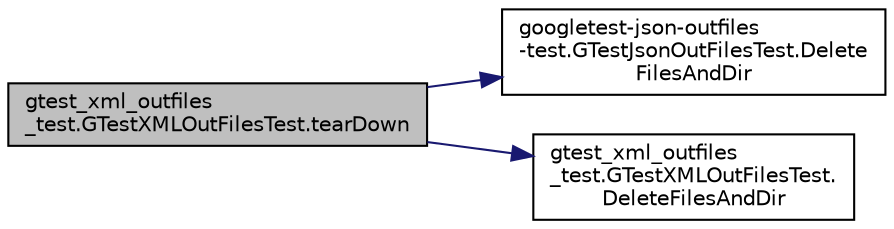 digraph "gtest_xml_outfiles_test.GTestXMLOutFilesTest.tearDown"
{
 // LATEX_PDF_SIZE
  bgcolor="transparent";
  edge [fontname="Helvetica",fontsize="10",labelfontname="Helvetica",labelfontsize="10"];
  node [fontname="Helvetica",fontsize="10",shape=record];
  rankdir="LR";
  Node1 [label="gtest_xml_outfiles\l_test.GTestXMLOutFilesTest.tearDown",height=0.2,width=0.4,color="black", fillcolor="grey75", style="filled", fontcolor="black",tooltip=" "];
  Node1 -> Node2 [color="midnightblue",fontsize="10",style="solid",fontname="Helvetica"];
  Node2 [label="googletest-json-outfiles\l-test.GTestJsonOutFilesTest.Delete\lFilesAndDir",height=0.2,width=0.4,color="black",URL="$classgoogletest-json-outfiles-test_1_1GTestJsonOutFilesTest.html#a382ecae11a217d1a972d694996485e4b",tooltip=" "];
  Node1 -> Node3 [color="midnightblue",fontsize="10",style="solid",fontname="Helvetica"];
  Node3 [label="gtest_xml_outfiles\l_test.GTestXMLOutFilesTest.\lDeleteFilesAndDir",height=0.2,width=0.4,color="black",URL="$classgtest__xml__outfiles__test_1_1GTestXMLOutFilesTest.html#a503d2fbc9cd782ae57ac4307d2db43e1",tooltip=" "];
}
